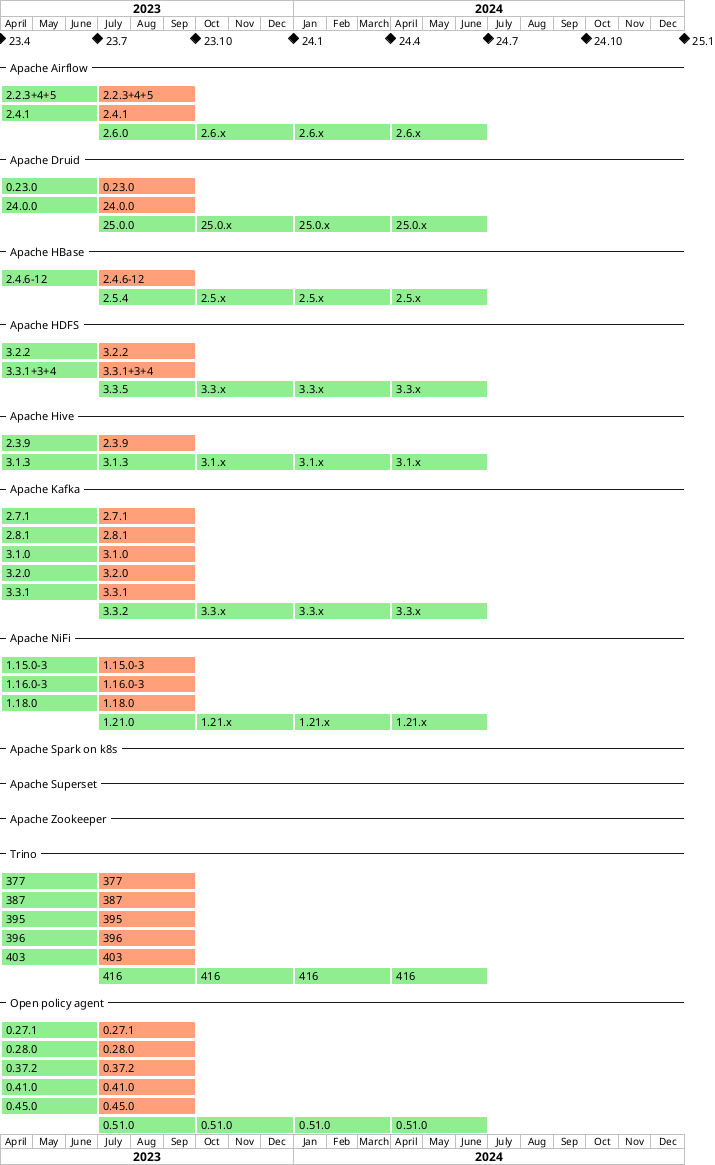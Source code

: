 @startgantt product-versions
printscale monthly
Project starts the 2023-04-01

[23.4]  happens 2023-04-01
[23.7]  happens 2023-07-01 and displays on same row as [23.4]
[23.10] happens 2023-10-01 and displays on same row as [23.4]
[24.1]  happens 2024-01-01 and displays on same row as [23.4]
[24.4]  happens 2024-04-01 and displays on same row as [23.4]
[24.7]  happens 2024-07-01 and displays on same row as [23.4]
[24.10] happens 2024-10-01 and displays on same row as [23.4]
[25.1]  happens 2025-01-01 and displays on same row as [23.4]

-- Apache Airflow --
[2.2.3+4+5]    starts 2023-04-01 and ends 2023-07-01 and is colored in LightGreen
[2.2.3+4+5 ]   starts 2023-07-01 and ends 2023-10-01 and is colored in LightSalmon
[2.2.3+4+5 ]   displays on same row as [2.2.3+4+5]
[2.4.1]        starts 2023-04-01 and ends 2023-07-01 and is colored in LightGreen
[2.4.1 ]       starts 2023-07-01 and ends 2023-10-01 and is colored in LightSalmon
[2.4.1 ]       displays on same row as [2.4.1]
[2.6.0]        starts 2023-07-01 and ends 2023-10-01 and is colored in LightGreen
[2.6.x]        starts 2023-10-01 and ends 2024-01-01 and is colored in LightGreen
[2.6.x]        displays on same row as [2.6.0]
[2.6.x ]       starts 2024-01-01 and ends 2024-04-01 and is colored in LightGreen
[2.6.x ]       displays on same row as [2.6.0]
[2.6.x  ]      starts 2024-04-01 and ends 2024-07-01 and is colored in LightGreen
[2.6.x  ]      displays on same row as [2.6.0]

-- Apache Druid --
[0.23.0]       starts 2023-04-01 and ends 2023-07-01 and is colored in LightGreen
[0.23.0 ]      starts 2023-07-01 and ends 2023-10-01 and is colored in LightSalmon
[0.23.0 ]      displays on same row as [0.23.0]
[24.0.0]       starts 2023-04-01 and ends 2023-07-01 and is colored in LightGreen
[24.0.0 ]      starts 2023-07-01 and ends 2023-10-01 and is colored in LightSalmon
[24.0.0 ]      displays on same row as [24.0.0]
[25.0.0]       starts 2023-07-01 and ends 2023-10-01 and is colored in LightGreen
[25.0.x]       starts 2023-10-01 and ends 2024-01-01 and is colored in LightGreen
[25.0.x]       displays on same row as [25.0.0]
[25.0.x ]      starts 2024-01-01 and ends 2024-04-01 and is colored in LightGreen
[25.0.x ]      displays on same row as [25.0.0]
[25.0.x  ]     starts 2024-04-01 and ends 2024-07-01 and is colored in LightGreen
[25.0.x  ]     displays on same row as [25.0.0]

-- Apache HBase --
[2.4.6-12]     starts 2023-04-01 and ends 2023-07-01 and is colored in LightGreen
[2.4.6-12 ]    starts 2023-07-01 and ends 2023-10-01 and is colored in LightSalmon
[2.4.6-12 ]    displays on same row as [2.4.6-12]
[2.5.4]        starts 2023-07-01 and ends 2023-10-01 and is colored in LightGreen
[2.5.x]        starts 2023-10-01 and ends 2024-01-01 and is colored in LightGreen
[2.5.x]        displays on same row as [2.5.4]
[2.5.x ]       starts 2024-01-01 and ends 2024-04-01 and is colored in LightGreen
[2.5.x ]       displays on same row as [2.5.4]
[2.5.x  ]      starts 2024-04-01 and ends 2024-07-01 and is colored in LightGreen
[2.5.x  ]      displays on same row as [2.5.4]

-- Apache HDFS --
[3.2.2]        starts 2023-04-01 and ends 2023-07-01 and is colored in LightGreen
[3.2.2 ]       starts 2023-07-01 and ends 2023-10-01 and is colored in LightSalmon
[3.2.2 ]       displays on same row as [3.2.2]
[3.3.1+3+4]    starts 2023-04-01 and ends 2023-07-01 and is colored in LightGreen
[3.3.1+3+4 ]   starts 2023-07-01 and ends 2023-10-01 and is colored in LightSalmon
[3.3.1+3+4 ]   displays on same row as [3.3.1+3+4]
[3.3.5]        starts 2023-07-01 and ends 2023-10-01 and is colored in LightGreen
[3.3.x]        starts 2023-10-01 and ends 2024-01-01 and is colored in LightGreen
[3.3.x]        displays on same row as [3.3.5]
[3.3.x ]       starts 2024-01-01 and ends 2024-04-01 and is colored in LightGreen
[3.3.x ]       displays on same row as [3.3.5]
[3.3.x  ]      starts 2024-04-01 and ends 2024-07-01 and is colored in LightGreen
[3.3.x  ]      displays on same row as [3.3.5]

-- Apache Hive --
[2.3.9]        starts 2023-04-01 and ends 2023-07-01 and is colored in LightGreen
[2.3.9 ]       starts 2023-07-01 and ends 2023-10-01 and is colored in LightSalmon
[2.3.9 ]       displays on same row as [2.3.9]
[3.1.3]        starts 2023-04-01 and ends 2023-07-01 and is colored in LightGreen
[3.1.3 ]       starts 2023-07-01 and ends 2023-10-01 and is colored in LightGreen
[3.1.3 ]       displays on same row as [3.1.3]
[3.1.x ]       starts 2023-10-01 and ends 2024-01-01 and is colored in LightGreen
[3.1.x ]       displays on same row as [3.1.3]
[3.1.x  ]      starts 2024-01-01 and ends 2024-04-01 and is colored in LightGreen
[3.1.x  ]      displays on same row as [3.1.3]
[3.1.x   ]     starts 2024-04-01 and ends 2024-07-01 and is colored in LightGreen
[3.1.x   ]     displays on same row as [3.1.3]

-- Apache Kafka --
[2.7.1]        starts 2023-04-01 and ends 2023-07-01 and is colored in LightGreen
[2.7.1 ]       starts 2023-07-01 and ends 2023-10-01 and is colored in LightSalmon
[2.7.1 ]       displays on same row as [2.7.1]
[2.8.1]        starts 2023-04-01 and ends 2023-07-01 and is colored in LightGreen
[2.8.1 ]       starts 2023-07-01 and ends 2023-10-01 and is colored in LightSalmon
[2.8.1 ]       displays on same row as [2.8.1]
[3.1.0]        starts 2023-04-01 and ends 2023-07-01 and is colored in LightGreen
[3.1.0 ]       starts 2023-07-01 and ends 2023-10-01 and is colored in LightSalmon
[3.1.0 ]       displays on same row as [3.1.0]
[3.2.0]        starts 2023-04-01 and ends 2023-07-01 and is colored in LightGreen
[3.2.0 ]       starts 2023-07-01 and ends 2023-10-01 and is colored in LightSalmon
[3.2.0 ]       displays on same row as [3.2.0]
[3.3.1]        starts 2023-04-01 and ends 2023-07-01 and is colored in LightGreen
[3.3.1 ]       starts 2023-07-01 and ends 2023-10-01 and is colored in LightSalmon
[3.3.1 ]       displays on same row as [3.3.1]
[3.3.2]        starts 2023-07-01 and ends 2023-10-01 and is colored in LightGreen
[3.3.x   ]     starts 2023-10-01 and ends 2024-01-01 and is colored in LightGreen
[3.3.x   ]     displays on same row as [3.3.2]
[3.3.x    ]    starts 2024-01-01 and ends 2024-04-01 and is colored in LightGreen
[3.3.x    ]    displays on same row as [3.3.2]
[3.3.x     ]   starts 2024-04-01 and ends 2024-07-01 and is colored in LightGreen
[3.3.x     ]   displays on same row as [3.3.2]

-- Apache NiFi --
[1.15.0-3]     starts 2023-04-01 and ends 2023-07-01 and is colored in LightGreen
[1.15.0-3 ]    starts 2023-07-01 and ends 2023-10-01 and is colored in LightSalmon
[1.15.0-3 ]    displays on same row as [1.15.0-3]
[1.16.0-3]     starts 2023-04-01 and ends 2023-07-01 and is colored in LightGreen
[1.16.0-3 ]    starts 2023-07-01 and ends 2023-10-01 and is colored in LightSalmon
[1.16.0-3 ]    displays on same row as [1.16.0-3]
[1.18.0]     starts 2023-04-01 and ends 2023-07-01 and is colored in LightGreen
[1.18.0 ]    starts 2023-07-01 and ends 2023-10-01 and is colored in LightSalmon
[1.18.0 ]    displays on same row as [1.18.0]
[1.21.0]       starts 2023-07-01 and ends 2023-10-01 and is colored in LightGreen
[1.21.x]       starts 2023-10-01 and ends 2024-01-01 and is colored in LightGreen
[1.21.x]       displays on same row as [1.21.0]
[1.21.x ]      starts 2024-01-01 and ends 2024-04-01 and is colored in LightGreen
[1.21.x ]      displays on same row as [1.21.0]
[1.21.x  ]     starts 2024-04-01 and ends 2024-07-01 and is colored in LightGreen
[1.21.x  ]     displays on same row as [1.21.0]

-- Apache Spark on k8s --
-- Apache Superset --
-- Apache Zookeeper --
-- Trino --
[377]          starts 2023-04-01 and ends 2023-07-01 and is colored in LightGreen
[377 ]         starts 2023-07-01 and ends 2023-10-01 and is colored in LightSalmon
[377 ]         displays on same row as [377]
[387]          starts 2023-04-01 and ends 2023-07-01 and is colored in LightGreen
[387 ]         starts 2023-07-01 and ends 2023-10-01 and is colored in LightSalmon
[387 ]         displays on same row as [387]
[395]          starts 2023-04-01 and ends 2023-07-01 and is colored in LightGreen
[395 ]         starts 2023-07-01 and ends 2023-10-01 and is colored in LightSalmon
[395 ]         displays on same row as [395]
[396]          starts 2023-04-01 and ends 2023-07-01 and is colored in LightGreen
[396 ]         starts 2023-07-01 and ends 2023-10-01 and is colored in LightSalmon
[396 ]         displays on same row as [396]
[403]          starts 2023-04-01 and ends 2023-07-01 and is colored in LightGreen
[403 ]         starts 2023-07-01 and ends 2023-10-01 and is colored in LightSalmon
[403 ]         displays on same row as [403]
[416]          starts 2023-07-01 and ends 2023-10-01 and is colored in LightGreen
[416 ]         starts 2023-10-01 and ends 2024-01-01 and is colored in LightGreen
[416 ]         displays on same row as [416]
[416  ]        starts 2024-01-01 and ends 2024-04-01 and is colored in LightGreen
[416  ]        displays on same row as [416]
[416   ]       starts 2024-04-01 and ends 2024-07-01 and is colored in LightGreen
[416   ]       displays on same row as [416]

-- Open policy agent --
[0.27.1]       starts 2023-04-01 and ends 2023-07-01 and is colored in LightGreen
[0.27.1 ]      starts 2023-07-01 and ends 2023-10-01 and is colored in LightSalmon
[0.27.1 ]      displays on same row as [0.27.1]
[0.28.0]       starts 2023-04-01 and ends 2023-07-01 and is colored in LightGreen
[0.28.0 ]      starts 2023-07-01 and ends 2023-10-01 and is colored in LightSalmon
[0.28.0 ]      displays on same row as [0.28.0]
[0.37.2]       starts 2023-04-01 and ends 2023-07-01 and is colored in LightGreen
[0.37.2 ]      starts 2023-07-01 and ends 2023-10-01 and is colored in LightSalmon
[0.37.2 ]      displays on same row as [0.37.2]
[0.41.0]       starts 2023-04-01 and ends 2023-07-01 and is colored in LightGreen
[0.41.0 ]      starts 2023-07-01 and ends 2023-10-01 and is colored in LightSalmon
[0.41.0 ]      displays on same row as [0.41.0]
[0.45.0]       starts 2023-04-01 and ends 2023-07-01 and is colored in LightGreen
[0.45.0 ]      starts 2023-07-01 and ends 2023-10-01 and is colored in LightSalmon
[0.45.0 ]      displays on same row as [0.45.0]
[0.51.0]       starts 2023-07-01 and ends 2023-10-01 and is colored in LightGreen
[0.51.0 ]      starts 2023-10-01 and ends 2024-01-01 and is colored in LightGreen
[0.51.0 ]      displays on same row as [0.51.0]
[0.51.0  ]     starts 2024-01-01 and ends 2024-04-01 and is colored in LightGreen
[0.51.0  ]     displays on same row as [0.51.0]
[0.51.0   ]    starts 2024-04-01 and ends 2024-07-01 and is colored in LightGreen
[0.51.0   ]    displays on same row as [0.51.0]

@endgantt
